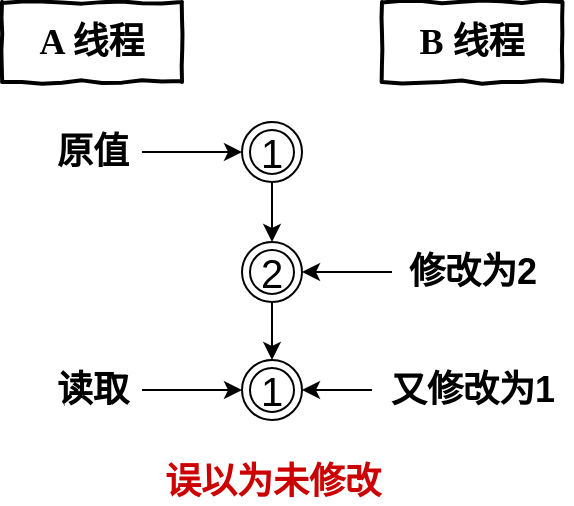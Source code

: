 <mxfile version="13.2.6" type="github">
  <diagram id="FkGK8E_qQnHVfpTNeWdX" name="第 1 页">
    <mxGraphModel dx="1872" dy="797" grid="0" gridSize="10" guides="1" tooltips="1" connect="1" arrows="1" fold="1" page="1" pageScale="1" pageWidth="827" pageHeight="1169" math="0" shadow="0">
      <root>
        <mxCell id="0" />
        <mxCell id="1" parent="0" />
        <mxCell id="vqNYSPv_0rvL7QUYmr8h-1" value="&lt;font style=&quot;font-size: 18px&quot;&gt;A 线程&lt;/font&gt;" style="html=1;whiteSpace=wrap;comic=1;strokeWidth=2;fontFamily=Comic Sans MS;fontStyle=1;" vertex="1" parent="1">
          <mxGeometry x="250" y="210" width="90" height="40" as="geometry" />
        </mxCell>
        <mxCell id="vqNYSPv_0rvL7QUYmr8h-2" value="&lt;font style=&quot;font-size: 18px&quot;&gt;B 线程&lt;/font&gt;" style="html=1;whiteSpace=wrap;comic=1;strokeWidth=2;fontFamily=Comic Sans MS;fontStyle=1;" vertex="1" parent="1">
          <mxGeometry x="440" y="210" width="90" height="40" as="geometry" />
        </mxCell>
        <mxCell id="vqNYSPv_0rvL7QUYmr8h-12" style="edgeStyle=orthogonalEdgeStyle;rounded=0;orthogonalLoop=1;jettySize=auto;html=1;exitX=0.5;exitY=1;exitDx=0;exitDy=0;entryX=0.5;entryY=0;entryDx=0;entryDy=0;" edge="1" parent="1" source="vqNYSPv_0rvL7QUYmr8h-4" target="vqNYSPv_0rvL7QUYmr8h-6">
          <mxGeometry relative="1" as="geometry" />
        </mxCell>
        <mxCell id="vqNYSPv_0rvL7QUYmr8h-4" value="&lt;font style=&quot;font-size: 20px&quot;&gt;1&lt;/font&gt;" style="ellipse;shape=doubleEllipse;whiteSpace=wrap;html=1;aspect=fixed;" vertex="1" parent="1">
          <mxGeometry x="370" y="270" width="30" height="30" as="geometry" />
        </mxCell>
        <mxCell id="vqNYSPv_0rvL7QUYmr8h-5" value="&lt;span style=&quot;color: rgba(0 , 0 , 0 , 0) ; font-family: monospace ; font-size: 0px&quot;&gt;%3CmxGraphModel%3E%3Croot%3E%3CmxCell%20id%3D%220%22%2F%3E%3CmxCell%20id%3D%221%22%20parent%3D%220%22%2F%3E%3CmxCell%20id%3D%222%22%20value%3D%22%26lt%3Bfont%20style%3D%26quot%3Bfont-size%3A%2020px%26quot%3B%26gt%3B1%26lt%3B%2Ffont%26gt%3B%22%20style%3D%22ellipse%3Bshape%3DdoubleEllipse%3BwhiteSpace%3Dwrap%3Bhtml%3D1%3Baspect%3Dfixed%3B%22%20vertex%3D%221%22%20parent%3D%221%22%3E%3CmxGeometry%20x%3D%22370%22%20y%3D%22270%22%20width%3D%2230%22%20height%3D%2230%22%20as%3D%22geometry%22%2F%3E%3C%2FmxCell%3E%3C%2Froot%3E%3C%2FmxGraphModel%3E&lt;/span&gt;" style="text;html=1;align=center;verticalAlign=middle;resizable=0;points=[];autosize=1;" vertex="1" parent="1">
          <mxGeometry x="402" y="389" width="20" height="20" as="geometry" />
        </mxCell>
        <mxCell id="vqNYSPv_0rvL7QUYmr8h-13" style="edgeStyle=orthogonalEdgeStyle;rounded=0;orthogonalLoop=1;jettySize=auto;html=1;exitX=0.5;exitY=1;exitDx=0;exitDy=0;entryX=0.5;entryY=0;entryDx=0;entryDy=0;" edge="1" parent="1" source="vqNYSPv_0rvL7QUYmr8h-6" target="vqNYSPv_0rvL7QUYmr8h-7">
          <mxGeometry relative="1" as="geometry" />
        </mxCell>
        <mxCell id="vqNYSPv_0rvL7QUYmr8h-6" value="&lt;font style=&quot;font-size: 20px&quot;&gt;2&lt;/font&gt;" style="ellipse;shape=doubleEllipse;whiteSpace=wrap;html=1;aspect=fixed;" vertex="1" parent="1">
          <mxGeometry x="370" y="330" width="30" height="30" as="geometry" />
        </mxCell>
        <mxCell id="vqNYSPv_0rvL7QUYmr8h-7" value="&lt;font style=&quot;font-size: 20px&quot;&gt;1&lt;/font&gt;" style="ellipse;shape=doubleEllipse;whiteSpace=wrap;html=1;aspect=fixed;" vertex="1" parent="1">
          <mxGeometry x="370" y="389" width="30" height="30" as="geometry" />
        </mxCell>
        <mxCell id="vqNYSPv_0rvL7QUYmr8h-9" value="" style="edgeStyle=orthogonalEdgeStyle;rounded=0;orthogonalLoop=1;jettySize=auto;html=1;" edge="1" parent="1" source="vqNYSPv_0rvL7QUYmr8h-8" target="vqNYSPv_0rvL7QUYmr8h-4">
          <mxGeometry relative="1" as="geometry" />
        </mxCell>
        <mxCell id="vqNYSPv_0rvL7QUYmr8h-8" value="&lt;font style=&quot;font-size: 18px&quot;&gt;&lt;b&gt;原值&lt;/b&gt;&lt;/font&gt;" style="text;html=1;align=center;verticalAlign=middle;resizable=0;points=[];autosize=1;" vertex="1" parent="1">
          <mxGeometry x="270" y="275" width="50" height="20" as="geometry" />
        </mxCell>
        <mxCell id="vqNYSPv_0rvL7QUYmr8h-17" style="edgeStyle=orthogonalEdgeStyle;rounded=0;orthogonalLoop=1;jettySize=auto;html=1;entryX=1;entryY=0.5;entryDx=0;entryDy=0;" edge="1" parent="1" source="vqNYSPv_0rvL7QUYmr8h-14" target="vqNYSPv_0rvL7QUYmr8h-6">
          <mxGeometry relative="1" as="geometry" />
        </mxCell>
        <mxCell id="vqNYSPv_0rvL7QUYmr8h-14" value="&lt;font style=&quot;font-size: 18px&quot;&gt;&lt;b&gt;修改为2&lt;/b&gt;&lt;/font&gt;" style="text;html=1;align=center;verticalAlign=middle;resizable=0;points=[];autosize=1;" vertex="1" parent="1">
          <mxGeometry x="445" y="335" width="80" height="20" as="geometry" />
        </mxCell>
        <mxCell id="vqNYSPv_0rvL7QUYmr8h-18" style="edgeStyle=orthogonalEdgeStyle;rounded=0;orthogonalLoop=1;jettySize=auto;html=1;entryX=1;entryY=0.5;entryDx=0;entryDy=0;" edge="1" parent="1" source="vqNYSPv_0rvL7QUYmr8h-19">
          <mxGeometry relative="1" as="geometry">
            <mxPoint x="400" y="404" as="targetPoint" />
          </mxGeometry>
        </mxCell>
        <mxCell id="vqNYSPv_0rvL7QUYmr8h-19" value="&lt;font style=&quot;font-size: 18px&quot;&gt;&lt;b&gt;又修改为1&lt;/b&gt;&lt;/font&gt;" style="text;html=1;align=center;verticalAlign=middle;resizable=0;points=[];autosize=1;" vertex="1" parent="1">
          <mxGeometry x="435" y="394" width="100" height="20" as="geometry" />
        </mxCell>
        <mxCell id="vqNYSPv_0rvL7QUYmr8h-21" value="" style="edgeStyle=orthogonalEdgeStyle;rounded=0;orthogonalLoop=1;jettySize=auto;html=1;" edge="1" parent="1" source="vqNYSPv_0rvL7QUYmr8h-22">
          <mxGeometry relative="1" as="geometry">
            <mxPoint x="370" y="404" as="targetPoint" />
          </mxGeometry>
        </mxCell>
        <mxCell id="vqNYSPv_0rvL7QUYmr8h-22" value="&lt;font style=&quot;font-size: 18px&quot;&gt;&lt;b&gt;读取&lt;/b&gt;&lt;/font&gt;" style="text;html=1;align=center;verticalAlign=middle;resizable=0;points=[];autosize=1;" vertex="1" parent="1">
          <mxGeometry x="270" y="394" width="50" height="20" as="geometry" />
        </mxCell>
        <mxCell id="vqNYSPv_0rvL7QUYmr8h-23" value="&lt;font style=&quot;font-size: 18px&quot; color=&quot;#cc0000&quot;&gt;&lt;b&gt;误以为未修改&lt;/b&gt;&lt;/font&gt;" style="text;html=1;align=center;verticalAlign=middle;resizable=0;points=[];autosize=1;" vertex="1" parent="1">
          <mxGeometry x="325" y="440" width="120" height="20" as="geometry" />
        </mxCell>
      </root>
    </mxGraphModel>
  </diagram>
</mxfile>
